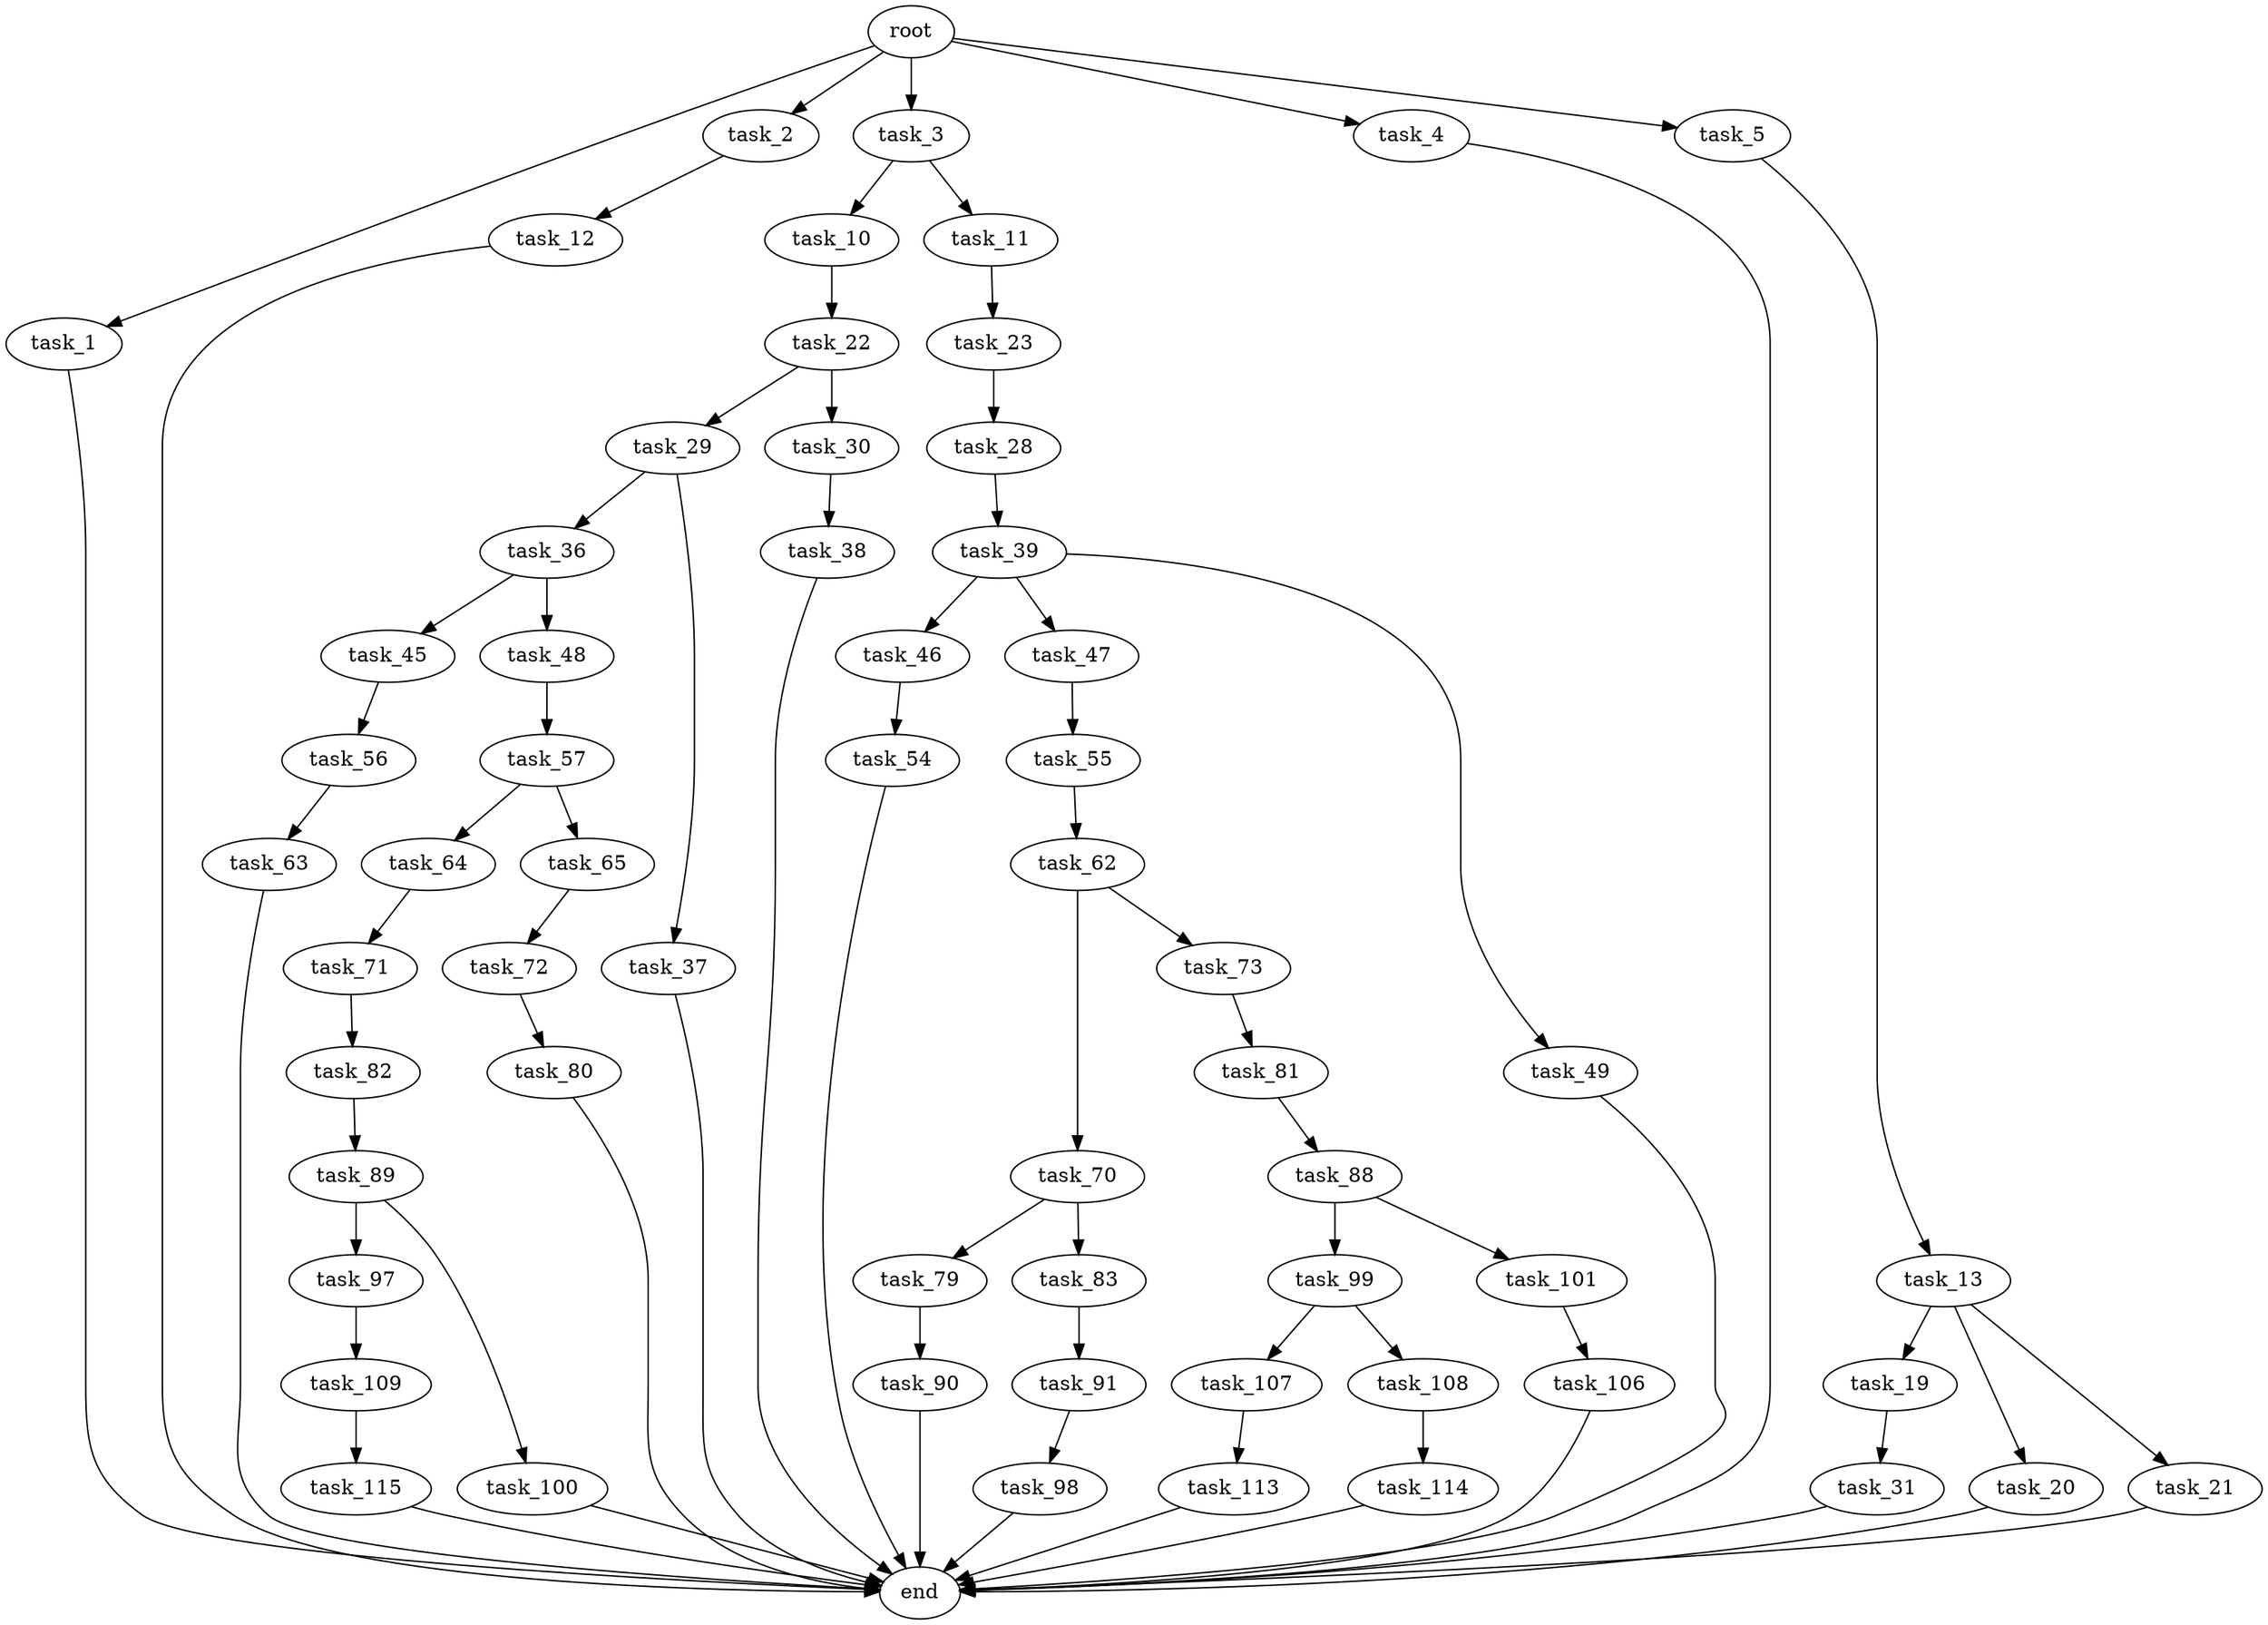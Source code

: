 digraph G {
  root [size="0.000000"];
  task_1 [size="782757789696.000000"];
  task_2 [size="782757789696.000000"];
  task_3 [size="782757789696.000000"];
  task_4 [size="134217728000.000000"];
  task_5 [size="607356462740.000000"];
  task_10 [size="11498531887.000000"];
  task_11 [size="12718682018.000000"];
  task_12 [size="24735657767.000000"];
  task_13 [size="231928233984.000000"];
  task_19 [size="4944765860.000000"];
  task_20 [size="8589934592.000000"];
  task_21 [size="368293445632.000000"];
  task_22 [size="18389776515.000000"];
  task_23 [size="94741191817.000000"];
  task_28 [size="2630295638.000000"];
  task_29 [size="782757789696.000000"];
  task_30 [size="441743521285.000000"];
  task_31 [size="196340846171.000000"];
  task_36 [size="23943910550.000000"];
  task_37 [size="782757789696.000000"];
  task_38 [size="662198506821.000000"];
  task_39 [size="270425442525.000000"];
  task_45 [size="68719476736.000000"];
  task_46 [size="4110031277.000000"];
  task_47 [size="201680190623.000000"];
  task_48 [size="39014337724.000000"];
  task_49 [size="32821038122.000000"];
  task_54 [size="86299909034.000000"];
  task_55 [size="28195775047.000000"];
  task_56 [size="30987246451.000000"];
  task_57 [size="145585688881.000000"];
  task_62 [size="12141353046.000000"];
  task_63 [size="782757789696.000000"];
  task_64 [size="368293445632.000000"];
  task_65 [size="1635498431.000000"];
  task_70 [size="17114826523.000000"];
  task_71 [size="68719476736.000000"];
  task_72 [size="6398209544.000000"];
  task_73 [size="480362226705.000000"];
  task_79 [size="68719476736.000000"];
  task_80 [size="394816011777.000000"];
  task_81 [size="1398433021736.000000"];
  task_82 [size="28991029248.000000"];
  task_83 [size="8637522727.000000"];
  task_88 [size="1073741824000.000000"];
  task_89 [size="43206233434.000000"];
  task_90 [size="1819865847.000000"];
  task_91 [size="98102600783.000000"];
  task_97 [size="7329103930.000000"];
  task_98 [size="4380808717.000000"];
  task_99 [size="368293445632.000000"];
  task_100 [size="4491169711.000000"];
  task_101 [size="273658040282.000000"];
  task_106 [size="782757789696.000000"];
  task_107 [size="231928233984.000000"];
  task_108 [size="1073741824000.000000"];
  task_109 [size="549755813888.000000"];
  task_113 [size="782757789696.000000"];
  task_114 [size="36635556442.000000"];
  task_115 [size="1360984846.000000"];
  end [size="0.000000"];

  root -> task_1 [size="1.000000"];
  root -> task_2 [size="1.000000"];
  root -> task_3 [size="1.000000"];
  root -> task_4 [size="1.000000"];
  root -> task_5 [size="1.000000"];
  task_1 -> end [size="1.000000"];
  task_2 -> task_12 [size="679477248.000000"];
  task_3 -> task_10 [size="679477248.000000"];
  task_3 -> task_11 [size="679477248.000000"];
  task_4 -> end [size="1.000000"];
  task_5 -> task_13 [size="838860800.000000"];
  task_10 -> task_22 [size="838860800.000000"];
  task_11 -> task_23 [size="838860800.000000"];
  task_12 -> end [size="1.000000"];
  task_13 -> task_19 [size="301989888.000000"];
  task_13 -> task_20 [size="301989888.000000"];
  task_13 -> task_21 [size="301989888.000000"];
  task_19 -> task_31 [size="411041792.000000"];
  task_20 -> end [size="1.000000"];
  task_21 -> end [size="1.000000"];
  task_22 -> task_29 [size="838860800.000000"];
  task_22 -> task_30 [size="838860800.000000"];
  task_23 -> task_28 [size="134217728.000000"];
  task_28 -> task_39 [size="75497472.000000"];
  task_29 -> task_36 [size="679477248.000000"];
  task_29 -> task_37 [size="679477248.000000"];
  task_30 -> task_38 [size="838860800.000000"];
  task_31 -> end [size="1.000000"];
  task_36 -> task_45 [size="411041792.000000"];
  task_36 -> task_48 [size="411041792.000000"];
  task_37 -> end [size="1.000000"];
  task_38 -> end [size="1.000000"];
  task_39 -> task_46 [size="536870912.000000"];
  task_39 -> task_47 [size="536870912.000000"];
  task_39 -> task_49 [size="536870912.000000"];
  task_45 -> task_56 [size="134217728.000000"];
  task_46 -> task_54 [size="209715200.000000"];
  task_47 -> task_55 [size="134217728.000000"];
  task_48 -> task_57 [size="679477248.000000"];
  task_49 -> end [size="1.000000"];
  task_54 -> end [size="1.000000"];
  task_55 -> task_62 [size="75497472.000000"];
  task_56 -> task_63 [size="679477248.000000"];
  task_57 -> task_64 [size="301989888.000000"];
  task_57 -> task_65 [size="301989888.000000"];
  task_62 -> task_70 [size="301989888.000000"];
  task_62 -> task_73 [size="301989888.000000"];
  task_63 -> end [size="1.000000"];
  task_64 -> task_71 [size="411041792.000000"];
  task_65 -> task_72 [size="75497472.000000"];
  task_70 -> task_79 [size="33554432.000000"];
  task_70 -> task_83 [size="33554432.000000"];
  task_71 -> task_82 [size="134217728.000000"];
  task_72 -> task_80 [size="134217728.000000"];
  task_73 -> task_81 [size="301989888.000000"];
  task_79 -> task_90 [size="134217728.000000"];
  task_80 -> end [size="1.000000"];
  task_81 -> task_88 [size="838860800.000000"];
  task_82 -> task_89 [size="75497472.000000"];
  task_83 -> task_91 [size="33554432.000000"];
  task_88 -> task_99 [size="838860800.000000"];
  task_88 -> task_101 [size="838860800.000000"];
  task_89 -> task_97 [size="33554432.000000"];
  task_89 -> task_100 [size="33554432.000000"];
  task_90 -> end [size="1.000000"];
  task_91 -> task_98 [size="209715200.000000"];
  task_97 -> task_109 [size="411041792.000000"];
  task_98 -> end [size="1.000000"];
  task_99 -> task_107 [size="411041792.000000"];
  task_99 -> task_108 [size="411041792.000000"];
  task_100 -> end [size="1.000000"];
  task_101 -> task_106 [size="209715200.000000"];
  task_106 -> end [size="1.000000"];
  task_107 -> task_113 [size="301989888.000000"];
  task_108 -> task_114 [size="838860800.000000"];
  task_109 -> task_115 [size="536870912.000000"];
  task_113 -> end [size="1.000000"];
  task_114 -> end [size="1.000000"];
  task_115 -> end [size="1.000000"];
}

